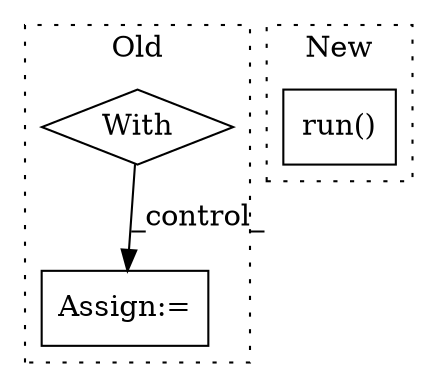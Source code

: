 digraph G {
subgraph cluster0 {
1 [label="With" a="39" s="16588,16616" l="5,24" shape="diamond"];
3 [label="Assign:=" a="68" s="16762" l="3" shape="box"];
label = "Old";
style="dotted";
}
subgraph cluster1 {
2 [label="run()" a="75" s="13665" l="16" shape="box"];
label = "New";
style="dotted";
}
1 -> 3 [label="_control_"];
}